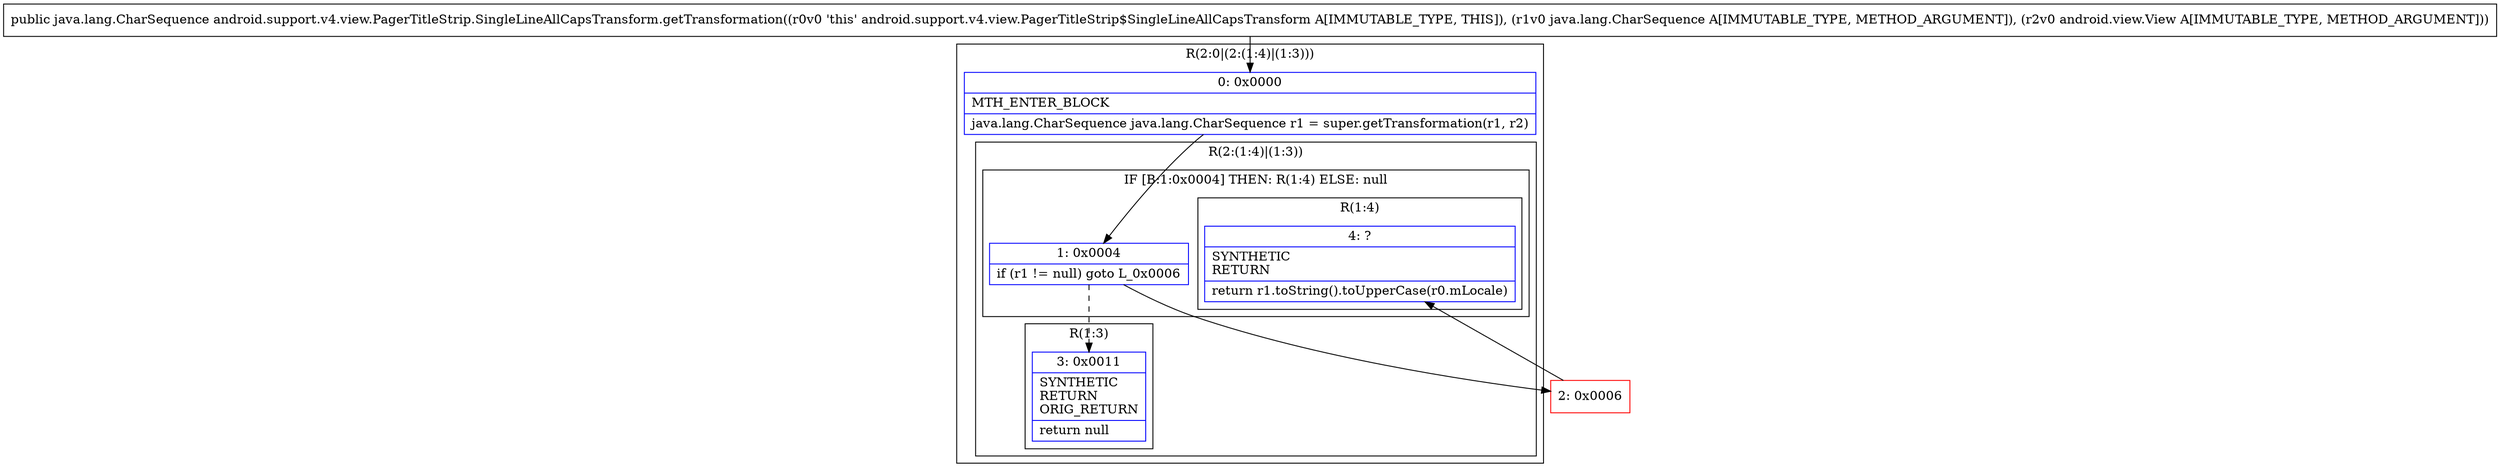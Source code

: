 digraph "CFG forandroid.support.v4.view.PagerTitleStrip.SingleLineAllCapsTransform.getTransformation(Ljava\/lang\/CharSequence;Landroid\/view\/View;)Ljava\/lang\/CharSequence;" {
subgraph cluster_Region_684524405 {
label = "R(2:0|(2:(1:4)|(1:3)))";
node [shape=record,color=blue];
Node_0 [shape=record,label="{0\:\ 0x0000|MTH_ENTER_BLOCK\l|java.lang.CharSequence java.lang.CharSequence r1 = super.getTransformation(r1, r2)\l}"];
subgraph cluster_Region_1748630907 {
label = "R(2:(1:4)|(1:3))";
node [shape=record,color=blue];
subgraph cluster_IfRegion_1821212252 {
label = "IF [B:1:0x0004] THEN: R(1:4) ELSE: null";
node [shape=record,color=blue];
Node_1 [shape=record,label="{1\:\ 0x0004|if (r1 != null) goto L_0x0006\l}"];
subgraph cluster_Region_939509901 {
label = "R(1:4)";
node [shape=record,color=blue];
Node_4 [shape=record,label="{4\:\ ?|SYNTHETIC\lRETURN\l|return r1.toString().toUpperCase(r0.mLocale)\l}"];
}
}
subgraph cluster_Region_311628996 {
label = "R(1:3)";
node [shape=record,color=blue];
Node_3 [shape=record,label="{3\:\ 0x0011|SYNTHETIC\lRETURN\lORIG_RETURN\l|return null\l}"];
}
}
}
Node_2 [shape=record,color=red,label="{2\:\ 0x0006}"];
MethodNode[shape=record,label="{public java.lang.CharSequence android.support.v4.view.PagerTitleStrip.SingleLineAllCapsTransform.getTransformation((r0v0 'this' android.support.v4.view.PagerTitleStrip$SingleLineAllCapsTransform A[IMMUTABLE_TYPE, THIS]), (r1v0 java.lang.CharSequence A[IMMUTABLE_TYPE, METHOD_ARGUMENT]), (r2v0 android.view.View A[IMMUTABLE_TYPE, METHOD_ARGUMENT])) }"];
MethodNode -> Node_0;
Node_0 -> Node_1;
Node_1 -> Node_2;
Node_1 -> Node_3[style=dashed];
Node_2 -> Node_4;
}

